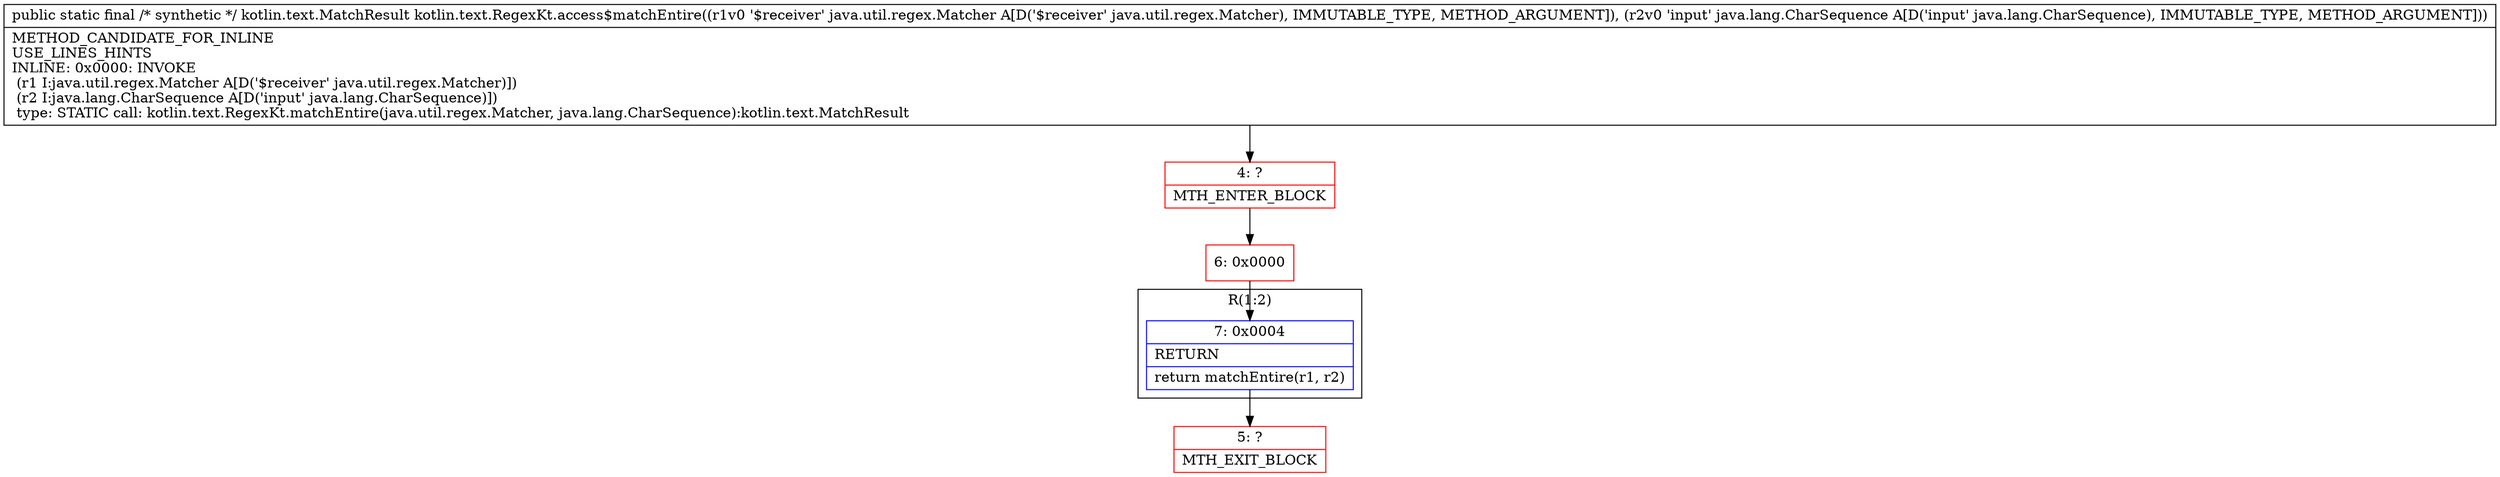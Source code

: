 digraph "CFG forkotlin.text.RegexKt.access$matchEntire(Ljava\/util\/regex\/Matcher;Ljava\/lang\/CharSequence;)Lkotlin\/text\/MatchResult;" {
subgraph cluster_Region_32810525 {
label = "R(1:2)";
node [shape=record,color=blue];
Node_7 [shape=record,label="{7\:\ 0x0004|RETURN\l|return matchEntire(r1, r2)\l}"];
}
Node_4 [shape=record,color=red,label="{4\:\ ?|MTH_ENTER_BLOCK\l}"];
Node_6 [shape=record,color=red,label="{6\:\ 0x0000}"];
Node_5 [shape=record,color=red,label="{5\:\ ?|MTH_EXIT_BLOCK\l}"];
MethodNode[shape=record,label="{public static final \/* synthetic *\/ kotlin.text.MatchResult kotlin.text.RegexKt.access$matchEntire((r1v0 '$receiver' java.util.regex.Matcher A[D('$receiver' java.util.regex.Matcher), IMMUTABLE_TYPE, METHOD_ARGUMENT]), (r2v0 'input' java.lang.CharSequence A[D('input' java.lang.CharSequence), IMMUTABLE_TYPE, METHOD_ARGUMENT]))  | METHOD_CANDIDATE_FOR_INLINE\lUSE_LINES_HINTS\lINLINE: 0x0000: INVOKE  \l  (r1 I:java.util.regex.Matcher A[D('$receiver' java.util.regex.Matcher)])\l  (r2 I:java.lang.CharSequence A[D('input' java.lang.CharSequence)])\l type: STATIC call: kotlin.text.RegexKt.matchEntire(java.util.regex.Matcher, java.lang.CharSequence):kotlin.text.MatchResult\l}"];
MethodNode -> Node_4;Node_7 -> Node_5;
Node_4 -> Node_6;
Node_6 -> Node_7;
}

